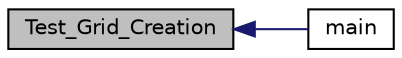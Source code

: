 digraph "Test_Grid_Creation"
{
  edge [fontname="Helvetica",fontsize="10",labelfontname="Helvetica",labelfontsize="10"];
  node [fontname="Helvetica",fontsize="10",shape=record];
  rankdir="LR";
  Node35 [label="Test_Grid_Creation",height=0.2,width=0.4,color="black", fillcolor="grey75", style="filled", fontcolor="black"];
  Node35 -> Node36 [dir="back",color="midnightblue",fontsize="10",style="solid"];
  Node36 [label="main",height=0.2,width=0.4,color="black", fillcolor="white", style="filled",URL="$_image___editor___unit___test_8cpp.html#a0ddf1224851353fc92bfbff6f499fa97"];
}
